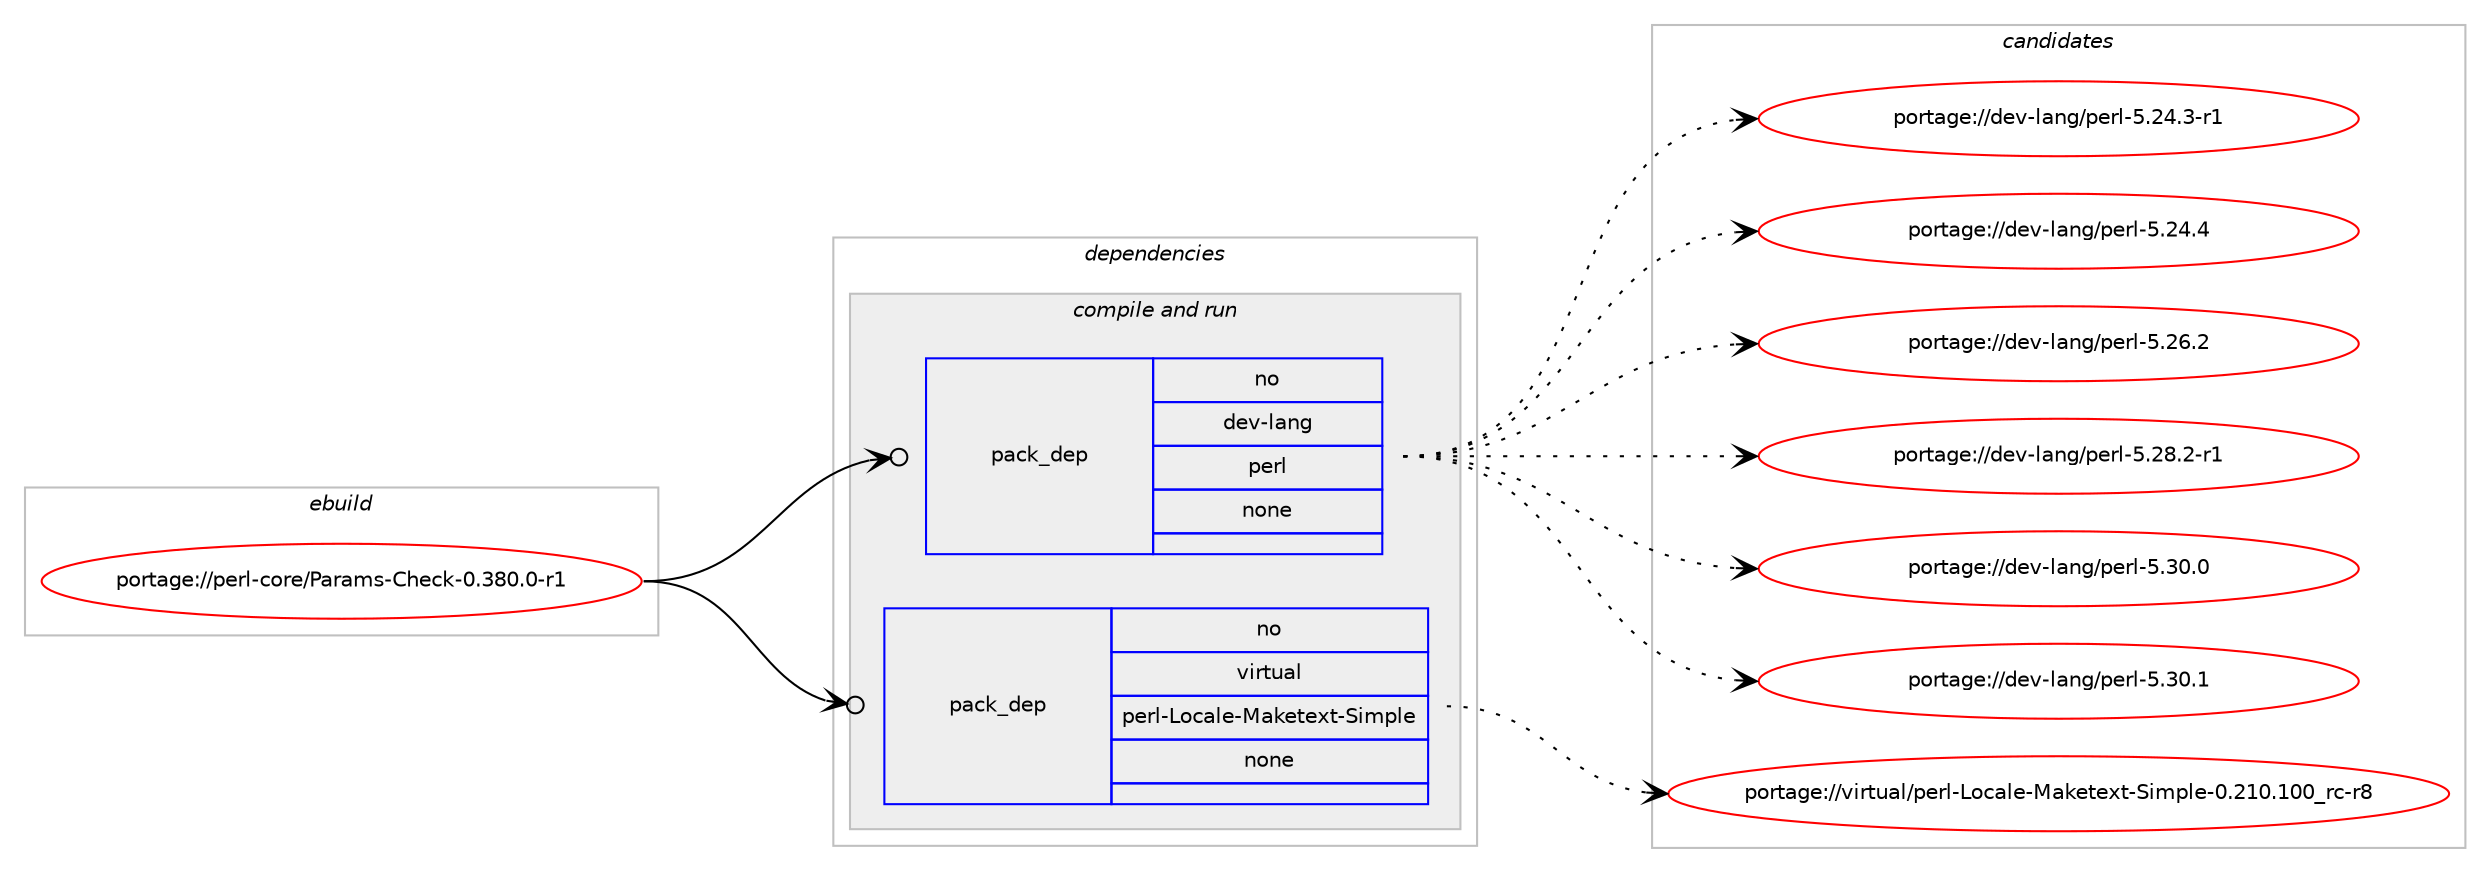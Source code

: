 digraph prolog {

# *************
# Graph options
# *************

newrank=true;
concentrate=true;
compound=true;
graph [rankdir=LR,fontname=Helvetica,fontsize=10,ranksep=1.5];#, ranksep=2.5, nodesep=0.2];
edge  [arrowhead=vee];
node  [fontname=Helvetica,fontsize=10];

# **********
# The ebuild
# **********

subgraph cluster_leftcol {
color=gray;
rank=same;
label=<<i>ebuild</i>>;
id [label="portage://perl-core/Params-Check-0.380.0-r1", color=red, width=4, href="../perl-core/Params-Check-0.380.0-r1.svg"];
}

# ****************
# The dependencies
# ****************

subgraph cluster_midcol {
color=gray;
label=<<i>dependencies</i>>;
subgraph cluster_compile {
fillcolor="#eeeeee";
style=filled;
label=<<i>compile</i>>;
}
subgraph cluster_compileandrun {
fillcolor="#eeeeee";
style=filled;
label=<<i>compile and run</i>>;
subgraph pack277733 {
dependency378926 [label=<<TABLE BORDER="0" CELLBORDER="1" CELLSPACING="0" CELLPADDING="4" WIDTH="220"><TR><TD ROWSPAN="6" CELLPADDING="30">pack_dep</TD></TR><TR><TD WIDTH="110">no</TD></TR><TR><TD>dev-lang</TD></TR><TR><TD>perl</TD></TR><TR><TD>none</TD></TR><TR><TD></TD></TR></TABLE>>, shape=none, color=blue];
}
id:e -> dependency378926:w [weight=20,style="solid",arrowhead="odotvee"];
subgraph pack277734 {
dependency378927 [label=<<TABLE BORDER="0" CELLBORDER="1" CELLSPACING="0" CELLPADDING="4" WIDTH="220"><TR><TD ROWSPAN="6" CELLPADDING="30">pack_dep</TD></TR><TR><TD WIDTH="110">no</TD></TR><TR><TD>virtual</TD></TR><TR><TD>perl-Locale-Maketext-Simple</TD></TR><TR><TD>none</TD></TR><TR><TD></TD></TR></TABLE>>, shape=none, color=blue];
}
id:e -> dependency378927:w [weight=20,style="solid",arrowhead="odotvee"];
}
subgraph cluster_run {
fillcolor="#eeeeee";
style=filled;
label=<<i>run</i>>;
}
}

# **************
# The candidates
# **************

subgraph cluster_choices {
rank=same;
color=gray;
label=<<i>candidates</i>>;

subgraph choice277733 {
color=black;
nodesep=1;
choiceportage100101118451089711010347112101114108455346505246514511449 [label="portage://dev-lang/perl-5.24.3-r1", color=red, width=4,href="../dev-lang/perl-5.24.3-r1.svg"];
choiceportage10010111845108971101034711210111410845534650524652 [label="portage://dev-lang/perl-5.24.4", color=red, width=4,href="../dev-lang/perl-5.24.4.svg"];
choiceportage10010111845108971101034711210111410845534650544650 [label="portage://dev-lang/perl-5.26.2", color=red, width=4,href="../dev-lang/perl-5.26.2.svg"];
choiceportage100101118451089711010347112101114108455346505646504511449 [label="portage://dev-lang/perl-5.28.2-r1", color=red, width=4,href="../dev-lang/perl-5.28.2-r1.svg"];
choiceportage10010111845108971101034711210111410845534651484648 [label="portage://dev-lang/perl-5.30.0", color=red, width=4,href="../dev-lang/perl-5.30.0.svg"];
choiceportage10010111845108971101034711210111410845534651484649 [label="portage://dev-lang/perl-5.30.1", color=red, width=4,href="../dev-lang/perl-5.30.1.svg"];
dependency378926:e -> choiceportage100101118451089711010347112101114108455346505246514511449:w [style=dotted,weight="100"];
dependency378926:e -> choiceportage10010111845108971101034711210111410845534650524652:w [style=dotted,weight="100"];
dependency378926:e -> choiceportage10010111845108971101034711210111410845534650544650:w [style=dotted,weight="100"];
dependency378926:e -> choiceportage100101118451089711010347112101114108455346505646504511449:w [style=dotted,weight="100"];
dependency378926:e -> choiceportage10010111845108971101034711210111410845534651484648:w [style=dotted,weight="100"];
dependency378926:e -> choiceportage10010111845108971101034711210111410845534651484649:w [style=dotted,weight="100"];
}
subgraph choice277734 {
color=black;
nodesep=1;
choiceportage11810511411611797108471121011141084576111999710810145779710710111610112011645831051091121081014548465049484649484895114994511456 [label="portage://virtual/perl-Locale-Maketext-Simple-0.210.100_rc-r8", color=red, width=4,href="../virtual/perl-Locale-Maketext-Simple-0.210.100_rc-r8.svg"];
dependency378927:e -> choiceportage11810511411611797108471121011141084576111999710810145779710710111610112011645831051091121081014548465049484649484895114994511456:w [style=dotted,weight="100"];
}
}

}
